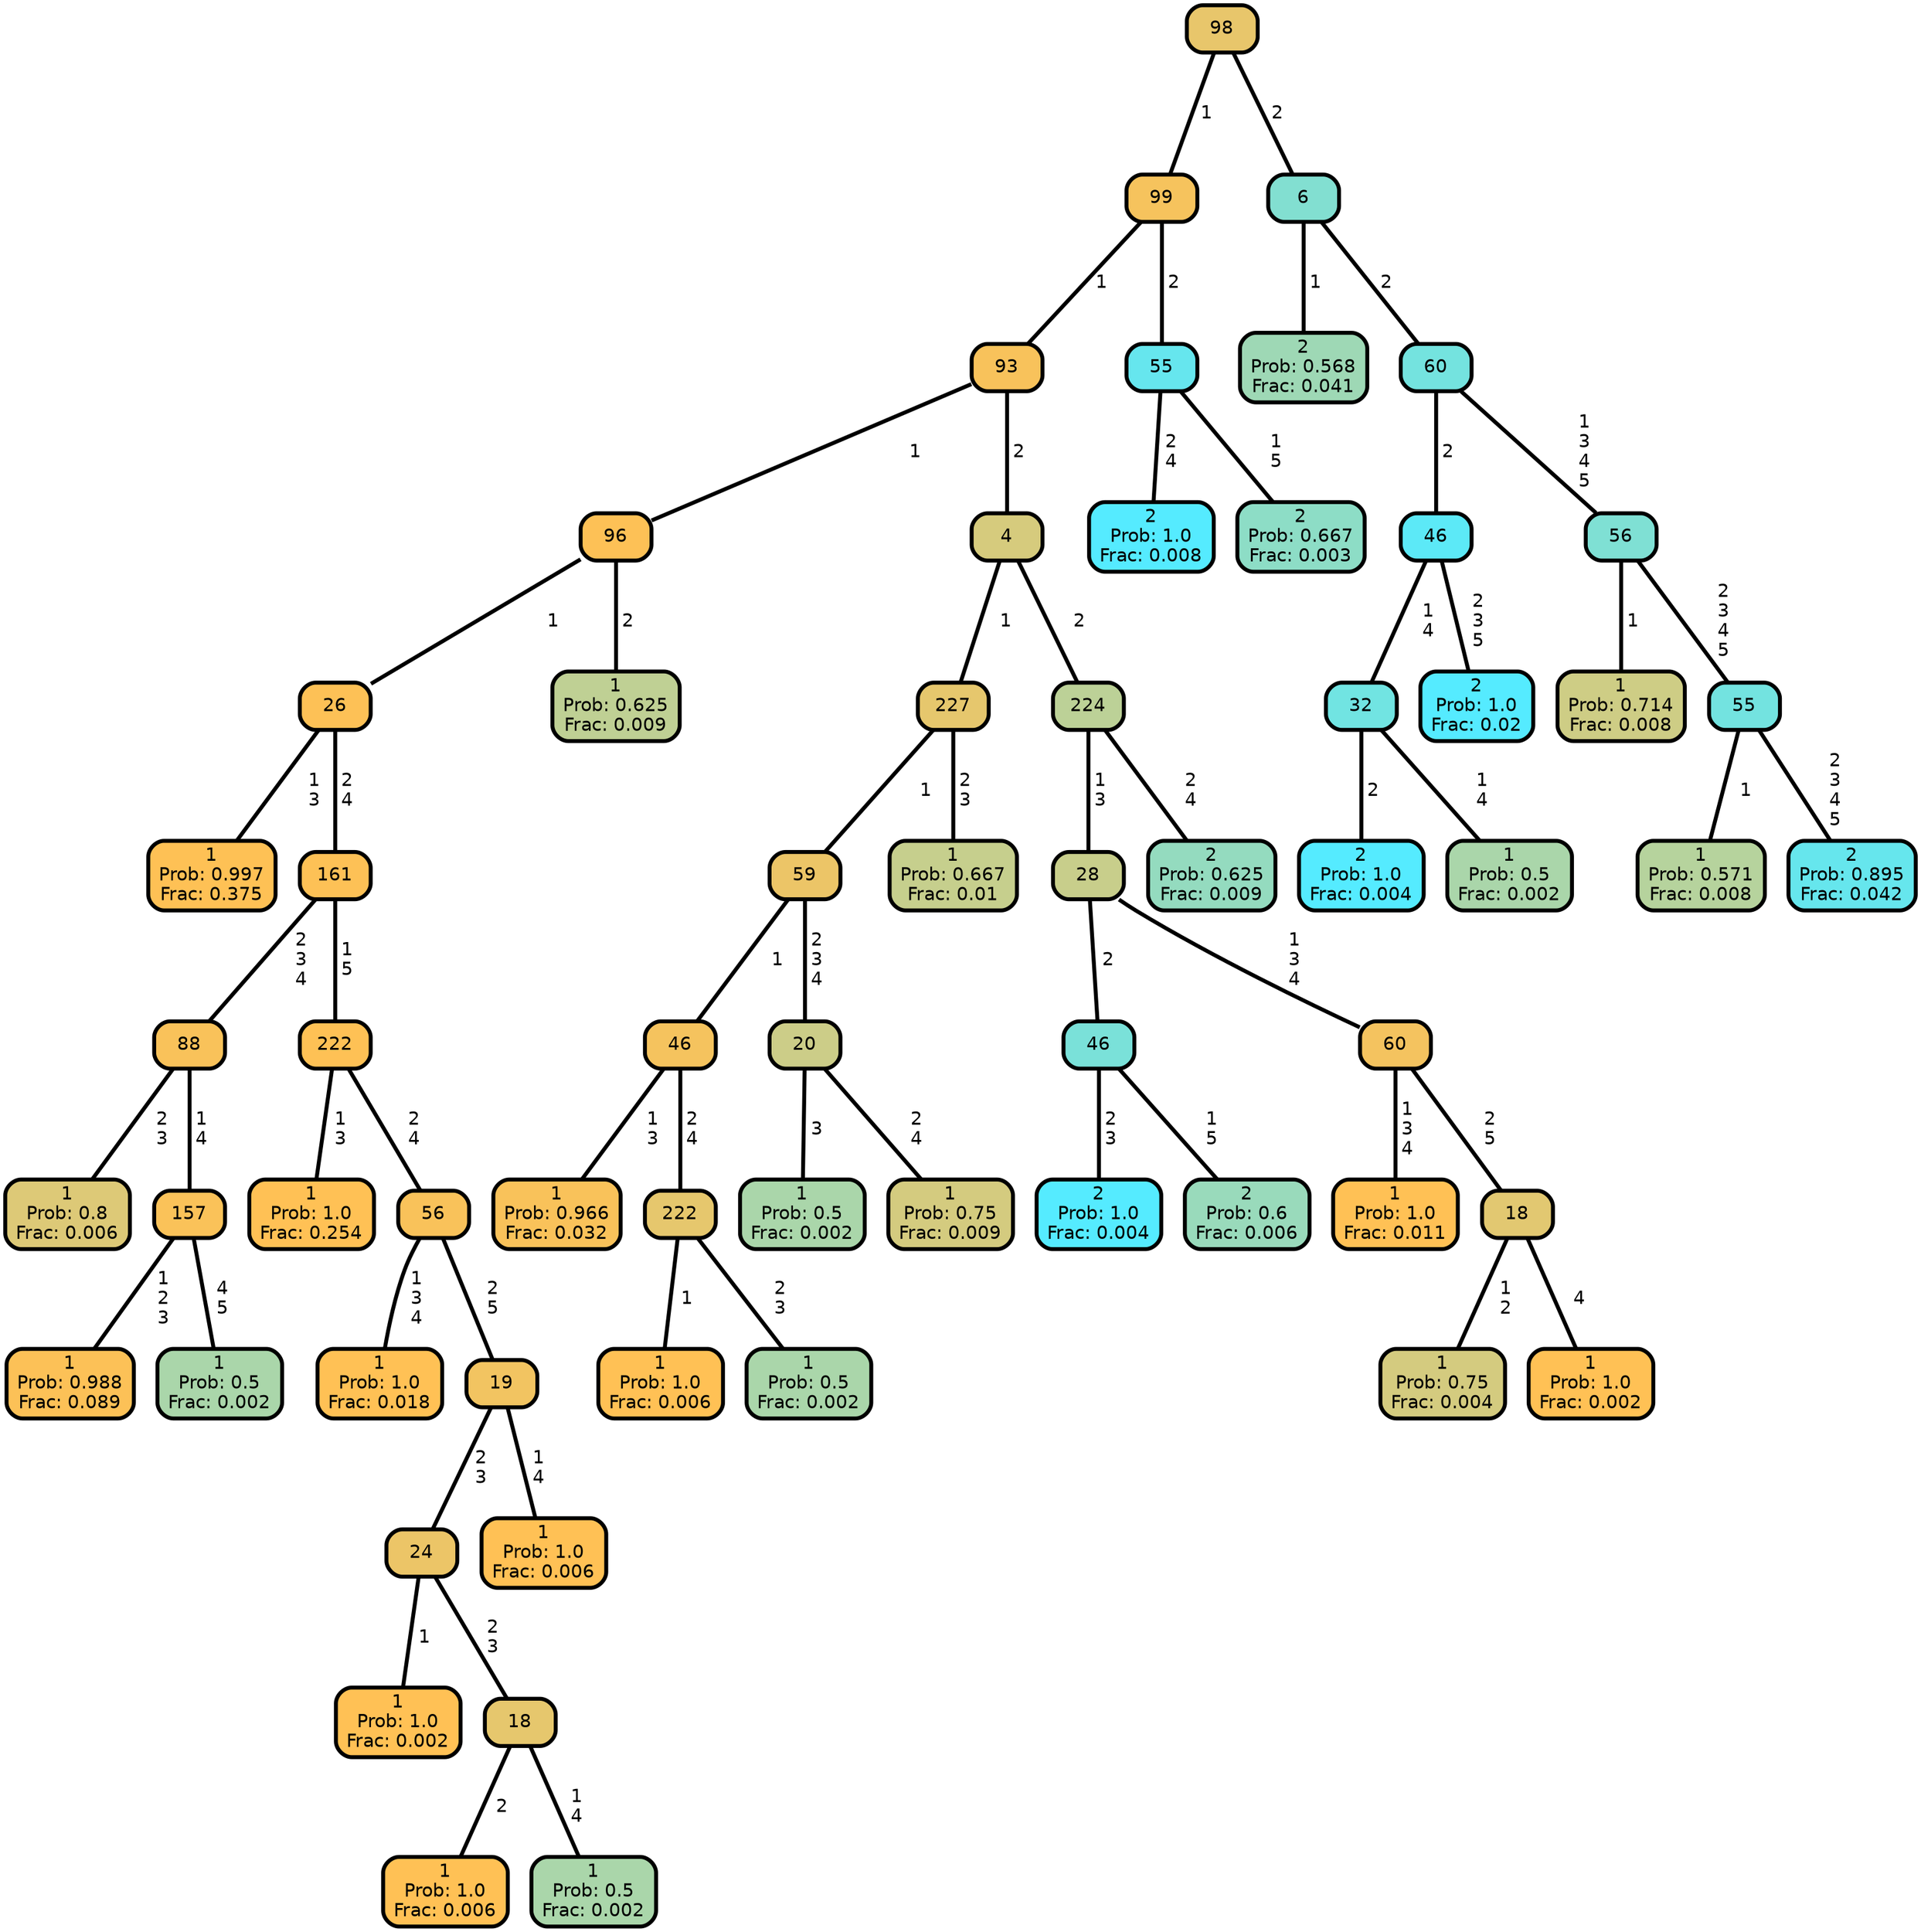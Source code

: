 graph Tree {
node [shape=box, style="filled, rounded",color="black",penwidth="3",fontcolor="black",                 fontname=helvetica] ;
graph [ranksep="0 equally", splines=straight,                 bgcolor=transparent, dpi=200] ;
edge [fontname=helvetica, color=black] ;
0 [label="1
Prob: 0.997
Frac: 0.375", fillcolor="#fec155"] ;
1 [label="26", fillcolor="#fdc156"] ;
2 [label="1
Prob: 0.8
Frac: 0.006", fillcolor="#ddc977"] ;
3 [label="88", fillcolor="#f9c25a"] ;
4 [label="1
Prob: 0.988
Frac: 0.089", fillcolor="#fcc157"] ;
5 [label="157", fillcolor="#fac259"] ;
6 [label="1
Prob: 0.5
Frac: 0.002", fillcolor="#aad6aa"] ;
7 [label="161", fillcolor="#fdc156"] ;
8 [label="1
Prob: 1.0
Frac: 0.254", fillcolor="#ffc155"] ;
9 [label="222", fillcolor="#fec155"] ;
10 [label="1
Prob: 1.0
Frac: 0.018", fillcolor="#ffc155"] ;
11 [label="56", fillcolor="#f9c25a"] ;
12 [label="1
Prob: 1.0
Frac: 0.002", fillcolor="#ffc155"] ;
13 [label="24", fillcolor="#ecc567"] ;
14 [label="1
Prob: 1.0
Frac: 0.006", fillcolor="#ffc155"] ;
15 [label="18", fillcolor="#e6c76d"] ;
16 [label="1
Prob: 0.5
Frac: 0.002", fillcolor="#aad6aa"] ;
17 [label="19", fillcolor="#f2c461"] ;
18 [label="1
Prob: 1.0
Frac: 0.006", fillcolor="#ffc155"] ;
19 [label="96", fillcolor="#fdc156"] ;
20 [label="1
Prob: 0.625
Frac: 0.009", fillcolor="#bfd094"] ;
21 [label="93", fillcolor="#f8c25b"] ;
22 [label="1
Prob: 0.966
Frac: 0.032", fillcolor="#f9c25a"] ;
23 [label="46", fillcolor="#f5c35e"] ;
24 [label="1
Prob: 1.0
Frac: 0.006", fillcolor="#ffc155"] ;
25 [label="222", fillcolor="#e6c76d"] ;
26 [label="1
Prob: 0.5
Frac: 0.002", fillcolor="#aad6aa"] ;
27 [label="59", fillcolor="#ecc567"] ;
28 [label="1
Prob: 0.5
Frac: 0.002", fillcolor="#aad6aa"] ;
29 [label="20", fillcolor="#cccd88"] ;
30 [label="1
Prob: 0.75
Frac: 0.009", fillcolor="#d4cb7f"] ;
31 [label="227", fillcolor="#e6c76d"] ;
32 [label="1
Prob: 0.667
Frac: 0.01", fillcolor="#c6cf8d"] ;
33 [label="4", fillcolor="#d6cb7d"] ;
34 [label="2
Prob: 1.0
Frac: 0.004", fillcolor="#55ebff"] ;
35 [label="46", fillcolor="#7ae1d9"] ;
36 [label="2
Prob: 0.6
Frac: 0.006", fillcolor="#99dabb"] ;
37 [label="28", fillcolor="#c8ce8b"] ;
38 [label="1
Prob: 1.0
Frac: 0.011", fillcolor="#ffc155"] ;
39 [label="60", fillcolor="#f4c35f"] ;
40 [label="1
Prob: 0.75
Frac: 0.004", fillcolor="#d4cb7f"] ;
41 [label="18", fillcolor="#e2c871"] ;
42 [label="1
Prob: 1.0
Frac: 0.002", fillcolor="#ffc155"] ;
43 [label="224", fillcolor="#bcd197"] ;
44 [label="2
Prob: 0.625
Frac: 0.009", fillcolor="#94dbbf"] ;
45 [label="99", fillcolor="#f6c35d"] ;
46 [label="2
Prob: 1.0
Frac: 0.008", fillcolor="#55ebff"] ;
47 [label="55", fillcolor="#66e6ee"] ;
48 [label="2
Prob: 0.667
Frac: 0.003", fillcolor="#8dddc6"] ;
49 [label="98", fillcolor="#e8c66b"] ;
50 [label="2
Prob: 0.568
Frac: 0.041", fillcolor="#9ed8b5"] ;
51 [label="6", fillcolor="#82dfd1"] ;
52 [label="2
Prob: 1.0
Frac: 0.004", fillcolor="#55ebff"] ;
53 [label="32", fillcolor="#71e4e2"] ;
54 [label="1
Prob: 0.5
Frac: 0.002", fillcolor="#aad6aa"] ;
55 [label="46", fillcolor="#5ce9f7"] ;
56 [label="2
Prob: 1.0
Frac: 0.02", fillcolor="#55ebff"] ;
57 [label="60", fillcolor="#74e3df"] ;
58 [label="1
Prob: 0.714
Frac: 0.008", fillcolor="#cecd85"] ;
59 [label="56", fillcolor="#7fe0d4"] ;
60 [label="1
Prob: 0.571
Frac: 0.008", fillcolor="#b6d39d"] ;
61 [label="55", fillcolor="#73e3e0"] ;
62 [label="2
Prob: 0.895
Frac: 0.042", fillcolor="#66e6ed"] ;
1 -- 0 [label=" 1\n 3",penwidth=3] ;
1 -- 7 [label=" 2\n 4",penwidth=3] ;
3 -- 2 [label=" 2\n 3",penwidth=3] ;
3 -- 5 [label=" 1\n 4",penwidth=3] ;
5 -- 4 [label=" 1\n 2\n 3",penwidth=3] ;
5 -- 6 [label=" 4\n 5",penwidth=3] ;
7 -- 3 [label=" 2\n 3\n 4",penwidth=3] ;
7 -- 9 [label=" 1\n 5",penwidth=3] ;
9 -- 8 [label=" 1\n 3",penwidth=3] ;
9 -- 11 [label=" 2\n 4",penwidth=3] ;
11 -- 10 [label=" 1\n 3\n 4",penwidth=3] ;
11 -- 17 [label=" 2\n 5",penwidth=3] ;
13 -- 12 [label=" 1",penwidth=3] ;
13 -- 15 [label=" 2\n 3",penwidth=3] ;
15 -- 14 [label=" 2",penwidth=3] ;
15 -- 16 [label=" 1\n 4",penwidth=3] ;
17 -- 13 [label=" 2\n 3",penwidth=3] ;
17 -- 18 [label=" 1\n 4",penwidth=3] ;
19 -- 1 [label=" 1",penwidth=3] ;
19 -- 20 [label=" 2",penwidth=3] ;
21 -- 19 [label=" 1",penwidth=3] ;
21 -- 33 [label=" 2",penwidth=3] ;
23 -- 22 [label=" 1\n 3",penwidth=3] ;
23 -- 25 [label=" 2\n 4",penwidth=3] ;
25 -- 24 [label=" 1",penwidth=3] ;
25 -- 26 [label=" 2\n 3",penwidth=3] ;
27 -- 23 [label=" 1",penwidth=3] ;
27 -- 29 [label=" 2\n 3\n 4",penwidth=3] ;
29 -- 28 [label=" 3",penwidth=3] ;
29 -- 30 [label=" 2\n 4",penwidth=3] ;
31 -- 27 [label=" 1",penwidth=3] ;
31 -- 32 [label=" 2\n 3",penwidth=3] ;
33 -- 31 [label=" 1",penwidth=3] ;
33 -- 43 [label=" 2",penwidth=3] ;
35 -- 34 [label=" 2\n 3",penwidth=3] ;
35 -- 36 [label=" 1\n 5",penwidth=3] ;
37 -- 35 [label=" 2",penwidth=3] ;
37 -- 39 [label=" 1\n 3\n 4",penwidth=3] ;
39 -- 38 [label=" 1\n 3\n 4",penwidth=3] ;
39 -- 41 [label=" 2\n 5",penwidth=3] ;
41 -- 40 [label=" 1\n 2",penwidth=3] ;
41 -- 42 [label=" 4",penwidth=3] ;
43 -- 37 [label=" 1\n 3",penwidth=3] ;
43 -- 44 [label=" 2\n 4",penwidth=3] ;
45 -- 21 [label=" 1",penwidth=3] ;
45 -- 47 [label=" 2",penwidth=3] ;
47 -- 46 [label=" 2\n 4",penwidth=3] ;
47 -- 48 [label=" 1\n 5",penwidth=3] ;
49 -- 45 [label=" 1",penwidth=3] ;
49 -- 51 [label=" 2",penwidth=3] ;
51 -- 50 [label=" 1",penwidth=3] ;
51 -- 57 [label=" 2",penwidth=3] ;
53 -- 52 [label=" 2",penwidth=3] ;
53 -- 54 [label=" 1\n 4",penwidth=3] ;
55 -- 53 [label=" 1\n 4",penwidth=3] ;
55 -- 56 [label=" 2\n 3\n 5",penwidth=3] ;
57 -- 55 [label=" 2",penwidth=3] ;
57 -- 59 [label=" 1\n 3\n 4\n 5",penwidth=3] ;
59 -- 58 [label=" 1",penwidth=3] ;
59 -- 61 [label=" 2\n 3\n 4\n 5",penwidth=3] ;
61 -- 60 [label=" 1",penwidth=3] ;
61 -- 62 [label=" 2\n 3\n 4\n 5",penwidth=3] ;
{rank = same;}}